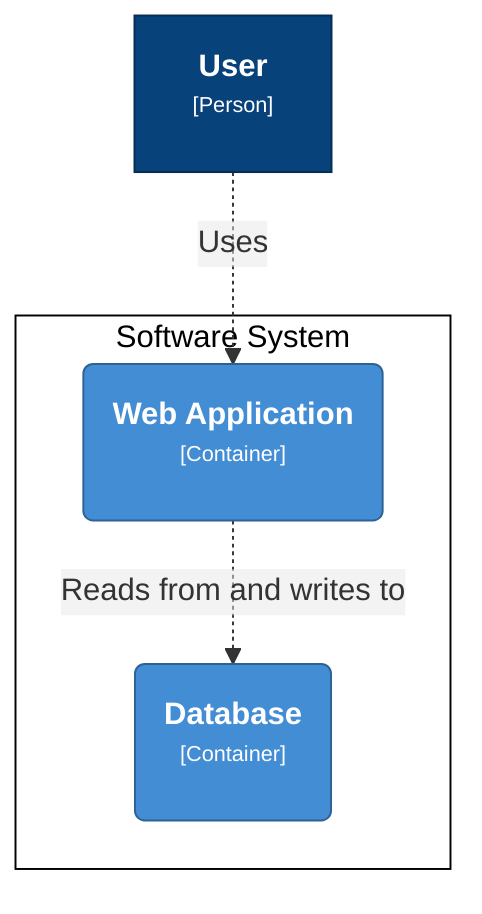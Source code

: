 graph TB
  linkStyle default fill:#ffffff
  1["<div style='font-weight: bold'>User</div><div style='font-size: 70%; margin-top: 0px'>[Person]</div><div style='font-size: 80%; margin-top:10px'></div>"]
  style 1 fill:#08427b,stroke:#052e56,color:#ffffff
  subgraph boundary [Software System]
    4("<div style='font-weight: bold'>Database</div><div style='font-size: 70%; margin-top: 0px'>[Container]</div><div style='font-size: 80%; margin-top:10px'></div>")
    style 4 fill:#438dd5,stroke:#2e6295,color:#ffffff
    3("<div style='font-weight: bold'>Web Application</div><div style='font-size: 70%; margin-top: 0px'>[Container]</div><div style='font-size: 80%; margin-top:10px'></div>")
    style 3 fill:#438dd5,stroke:#2e6295,color:#ffffff
  end
  style boundary fill:#ffffff,stroke:#000000,color:#000000
  1-. "<div>Uses</div><div style='font-size: 70%'></div>" .->3
  3-. "<div>Reads from and writes to</div><div style='font-size: 70%'></div>" .->4